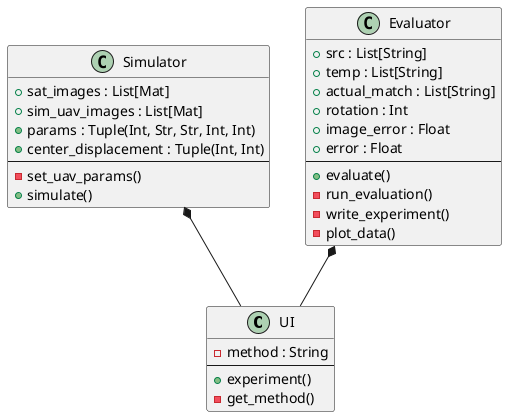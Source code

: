 @startuml

class UI{
-method : String
--
+experiment()
-get_method()
}

Simulator *-- UI
Evaluator *-- UI
class Evaluator{
+src : List[String]
+temp : List[String]
+actual_match : List[String]
+rotation : Int
+image_error : Float
+error : Float
--
+evaluate()
-run_evaluation()
-write_experiment()
-plot_data()
}

class Simulator{
+sat_images : List[Mat]
+sim_uav_images : List[Mat]
+params : Tuple(Int, Str, Str, Int, Int)
+center_displacement : Tuple(Int, Int)
--
-set_uav_params()
+simulate()
}


@enduml